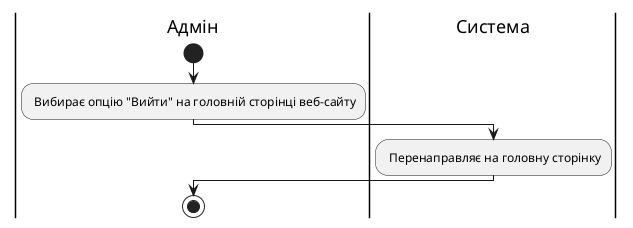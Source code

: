 <center style="
    border-radius:4px;
    border: 1px solid #cfd7e6;
    box-shadow: 0 1px 3px 0 rgba(89,105,129,.05), 0 1px 1px 0 rgba(0,0,0,.025);
    padding: 1em;"
    >

@startuml
    |Адмін|
    start;
        : Вибирає опцію "Вийти" на головній сторінці веб-сайту;
    |Система|
        : Перенаправляє на головну сторінку;
    |Адмін|
        stop;
@enduml

</center>
